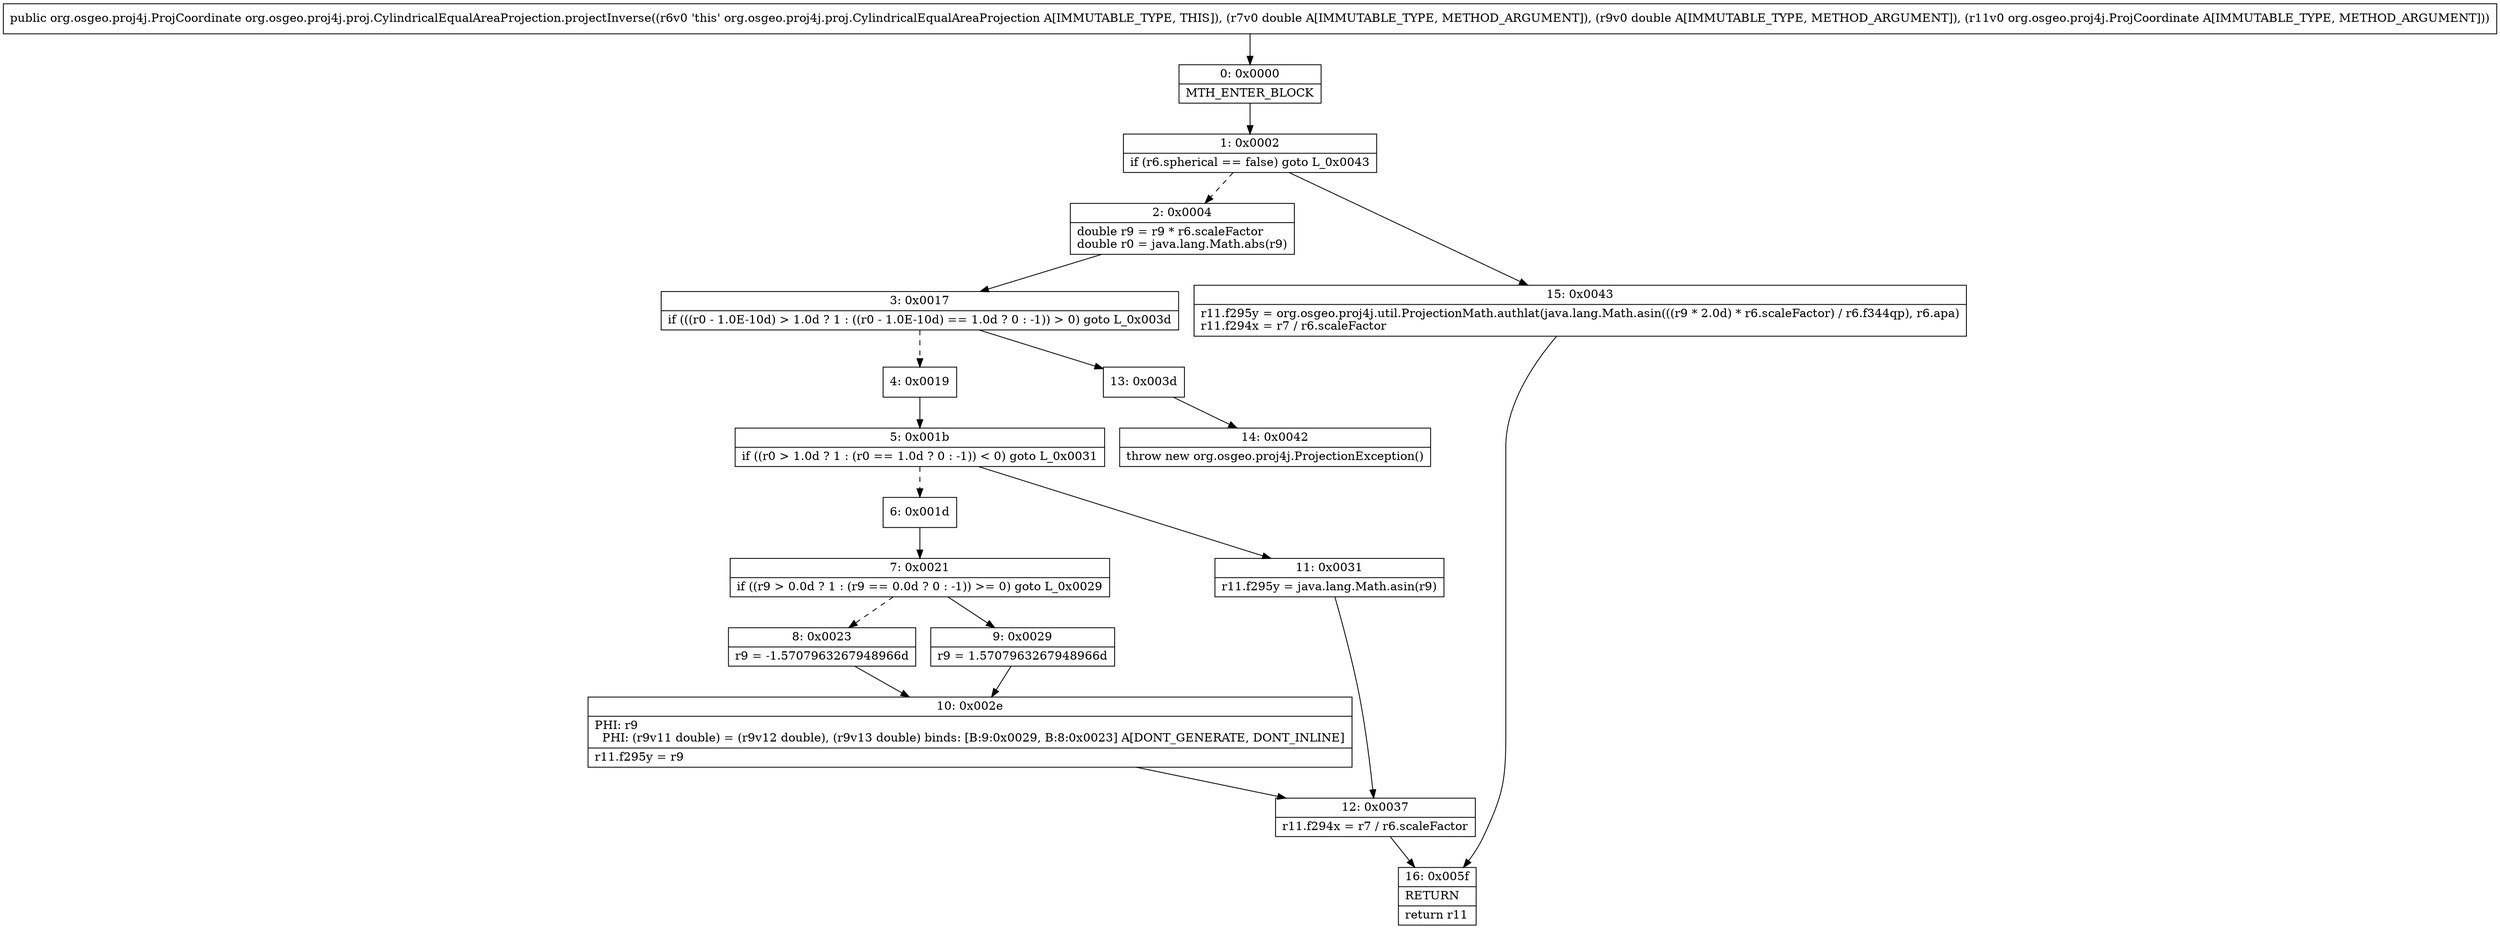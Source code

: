 digraph "CFG fororg.osgeo.proj4j.proj.CylindricalEqualAreaProjection.projectInverse(DDLorg\/osgeo\/proj4j\/ProjCoordinate;)Lorg\/osgeo\/proj4j\/ProjCoordinate;" {
Node_0 [shape=record,label="{0\:\ 0x0000|MTH_ENTER_BLOCK\l}"];
Node_1 [shape=record,label="{1\:\ 0x0002|if (r6.spherical == false) goto L_0x0043\l}"];
Node_2 [shape=record,label="{2\:\ 0x0004|double r9 = r9 * r6.scaleFactor\ldouble r0 = java.lang.Math.abs(r9)\l}"];
Node_3 [shape=record,label="{3\:\ 0x0017|if (((r0 \- 1.0E\-10d) \> 1.0d ? 1 : ((r0 \- 1.0E\-10d) == 1.0d ? 0 : \-1)) \> 0) goto L_0x003d\l}"];
Node_4 [shape=record,label="{4\:\ 0x0019}"];
Node_5 [shape=record,label="{5\:\ 0x001b|if ((r0 \> 1.0d ? 1 : (r0 == 1.0d ? 0 : \-1)) \< 0) goto L_0x0031\l}"];
Node_6 [shape=record,label="{6\:\ 0x001d}"];
Node_7 [shape=record,label="{7\:\ 0x0021|if ((r9 \> 0.0d ? 1 : (r9 == 0.0d ? 0 : \-1)) \>= 0) goto L_0x0029\l}"];
Node_8 [shape=record,label="{8\:\ 0x0023|r9 = \-1.5707963267948966d\l}"];
Node_9 [shape=record,label="{9\:\ 0x0029|r9 = 1.5707963267948966d\l}"];
Node_10 [shape=record,label="{10\:\ 0x002e|PHI: r9 \l  PHI: (r9v11 double) = (r9v12 double), (r9v13 double) binds: [B:9:0x0029, B:8:0x0023] A[DONT_GENERATE, DONT_INLINE]\l|r11.f295y = r9\l}"];
Node_11 [shape=record,label="{11\:\ 0x0031|r11.f295y = java.lang.Math.asin(r9)\l}"];
Node_12 [shape=record,label="{12\:\ 0x0037|r11.f294x = r7 \/ r6.scaleFactor\l}"];
Node_13 [shape=record,label="{13\:\ 0x003d}"];
Node_14 [shape=record,label="{14\:\ 0x0042|throw new org.osgeo.proj4j.ProjectionException()\l}"];
Node_15 [shape=record,label="{15\:\ 0x0043|r11.f295y = org.osgeo.proj4j.util.ProjectionMath.authlat(java.lang.Math.asin(((r9 * 2.0d) * r6.scaleFactor) \/ r6.f344qp), r6.apa)\lr11.f294x = r7 \/ r6.scaleFactor\l}"];
Node_16 [shape=record,label="{16\:\ 0x005f|RETURN\l|return r11\l}"];
MethodNode[shape=record,label="{public org.osgeo.proj4j.ProjCoordinate org.osgeo.proj4j.proj.CylindricalEqualAreaProjection.projectInverse((r6v0 'this' org.osgeo.proj4j.proj.CylindricalEqualAreaProjection A[IMMUTABLE_TYPE, THIS]), (r7v0 double A[IMMUTABLE_TYPE, METHOD_ARGUMENT]), (r9v0 double A[IMMUTABLE_TYPE, METHOD_ARGUMENT]), (r11v0 org.osgeo.proj4j.ProjCoordinate A[IMMUTABLE_TYPE, METHOD_ARGUMENT])) }"];
MethodNode -> Node_0;
Node_0 -> Node_1;
Node_1 -> Node_2[style=dashed];
Node_1 -> Node_15;
Node_2 -> Node_3;
Node_3 -> Node_4[style=dashed];
Node_3 -> Node_13;
Node_4 -> Node_5;
Node_5 -> Node_6[style=dashed];
Node_5 -> Node_11;
Node_6 -> Node_7;
Node_7 -> Node_8[style=dashed];
Node_7 -> Node_9;
Node_8 -> Node_10;
Node_9 -> Node_10;
Node_10 -> Node_12;
Node_11 -> Node_12;
Node_12 -> Node_16;
Node_13 -> Node_14;
Node_15 -> Node_16;
}

